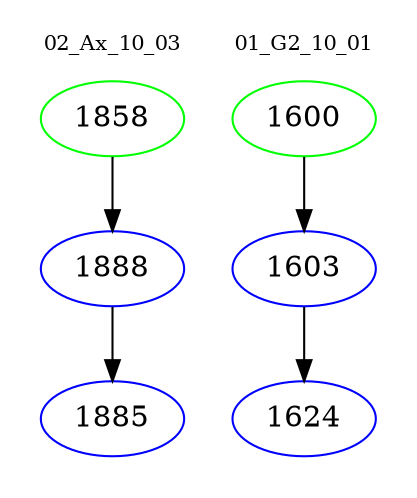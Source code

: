 digraph{
subgraph cluster_0 {
color = white
label = "02_Ax_10_03";
fontsize=10;
T0_1858 [label="1858", color="green"]
T0_1858 -> T0_1888 [color="black"]
T0_1888 [label="1888", color="blue"]
T0_1888 -> T0_1885 [color="black"]
T0_1885 [label="1885", color="blue"]
}
subgraph cluster_1 {
color = white
label = "01_G2_10_01";
fontsize=10;
T1_1600 [label="1600", color="green"]
T1_1600 -> T1_1603 [color="black"]
T1_1603 [label="1603", color="blue"]
T1_1603 -> T1_1624 [color="black"]
T1_1624 [label="1624", color="blue"]
}
}
